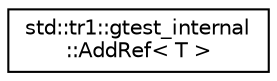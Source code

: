 digraph "クラス階層図"
{
  edge [fontname="Helvetica",fontsize="10",labelfontname="Helvetica",labelfontsize="10"];
  node [fontname="Helvetica",fontsize="10",shape=record];
  rankdir="LR";
  Node0 [label="std::tr1::gtest_internal\l::AddRef\< T \>",height=0.2,width=0.4,color="black", fillcolor="white", style="filled",URL="$d2/d27/structstd_1_1tr1_1_1gtest__internal_1_1_add_ref.html"];
}
